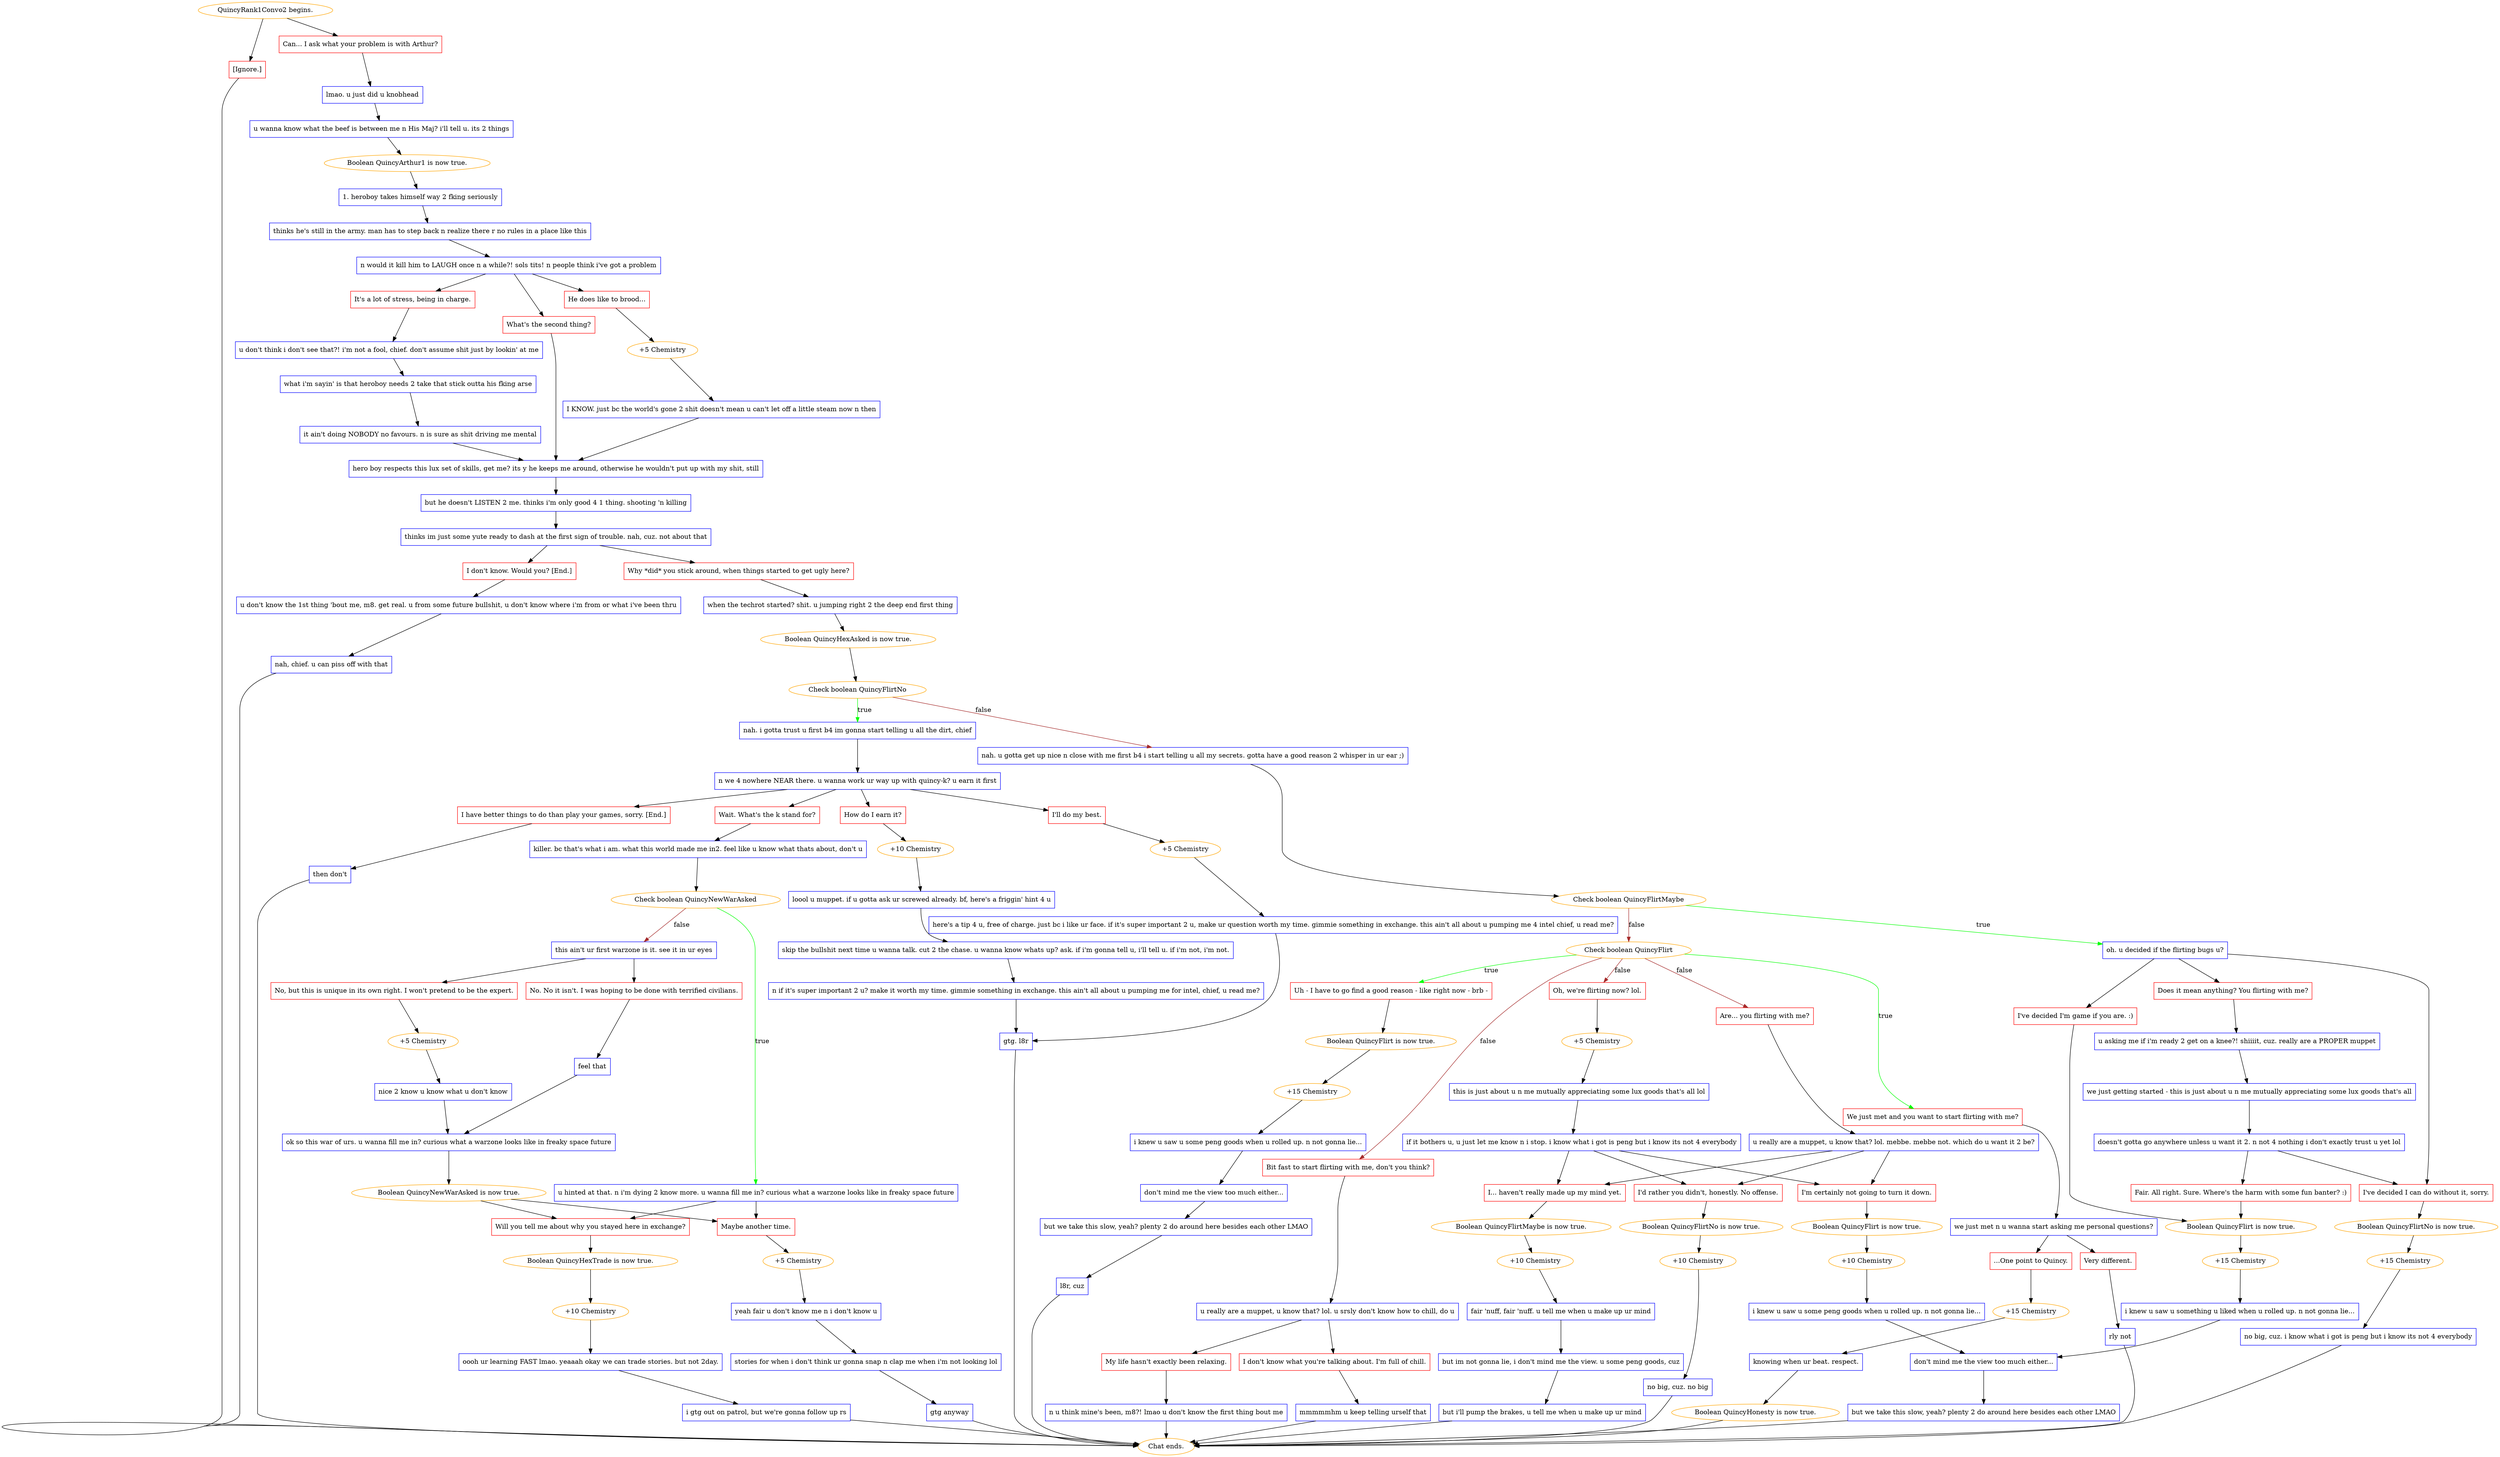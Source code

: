 digraph {
	"QuincyRank1Convo2 begins." [color=orange];
		"QuincyRank1Convo2 begins." -> j2137630982;
		"QuincyRank1Convo2 begins." -> j3426972941;
	j2137630982 [label="Can... I ask what your problem is with Arthur?",shape=box,color=red];
		j2137630982 -> j849108206;
	j3426972941 [label="[Ignore.]",shape=box,color=red];
		j3426972941 -> "Chat ends.";
	j849108206 [label="lmao. u just did u knobhead",shape=box,color=blue];
		j849108206 -> j3597492985;
	"Chat ends." [color=orange];
	j3597492985 [label="u wanna know what the beef is between me n His Maj? i'll tell u. its 2 things",shape=box,color=blue];
		j3597492985 -> j1578777237;
	j1578777237 [label="Boolean QuincyArthur1 is now true.",color=orange];
		j1578777237 -> j983811462;
	j983811462 [label="1. heroboy takes himself way 2 fking seriously",shape=box,color=blue];
		j983811462 -> j131830235;
	j131830235 [label="thinks he's still in the army. man has to step back n realize there r no rules in a place like this",shape=box,color=blue];
		j131830235 -> j2189870332;
	j2189870332 [label="n would it kill him to LAUGH once n a while?! sols tits! n people think i've got a problem",shape=box,color=blue];
		j2189870332 -> j1456938396;
		j2189870332 -> j3678294470;
		j2189870332 -> j2977860281;
	j1456938396 [label="It's a lot of stress, being in charge.",shape=box,color=red];
		j1456938396 -> j2849395026;
	j3678294470 [label="He does like to brood...",shape=box,color=red];
		j3678294470 -> j105336439;
	j2977860281 [label="What's the second thing?",shape=box,color=red];
		j2977860281 -> j1045872499;
	j2849395026 [label="u don't think i don't see that?! i'm not a fool, chief. don't assume shit just by lookin' at me",shape=box,color=blue];
		j2849395026 -> j2575477983;
	j105336439 [label="+5 Chemistry",color=orange];
		j105336439 -> j221622039;
	j1045872499 [label="hero boy respects this lux set of skills, get me? its y he keeps me around, otherwise he wouldn't put up with my shit, still",shape=box,color=blue];
		j1045872499 -> j731723758;
	j2575477983 [label="what i'm sayin' is that heroboy needs 2 take that stick outta his fking arse",shape=box,color=blue];
		j2575477983 -> j4227107629;
	j221622039 [label="I KNOW. just bc the world's gone 2 shit doesn't mean u can't let off a little steam now n then",shape=box,color=blue];
		j221622039 -> j1045872499;
	j731723758 [label="but he doesn't LISTEN 2 me. thinks i'm only good 4 1 thing. shooting 'n killing",shape=box,color=blue];
		j731723758 -> j2403048657;
	j4227107629 [label="it ain't doing NOBODY no favours. n is sure as shit driving me mental",shape=box,color=blue];
		j4227107629 -> j1045872499;
	j2403048657 [label="thinks im just some yute ready to dash at the first sign of trouble. nah, cuz. not about that",shape=box,color=blue];
		j2403048657 -> j570658640;
		j2403048657 -> j3115467078;
	j570658640 [label="Why *did* you stick around, when things started to get ugly here?",shape=box,color=red];
		j570658640 -> j244343922;
	j3115467078 [label="I don't know. Would you? [End.]",shape=box,color=red];
		j3115467078 -> j655036670;
	j244343922 [label="when the techrot started? shit. u jumping right 2 the deep end first thing",shape=box,color=blue];
		j244343922 -> j1401596010;
	j655036670 [label="u don't know the 1st thing 'bout me, m8. get real. u from some future bullshit, u don't know where i'm from or what i've been thru",shape=box,color=blue];
		j655036670 -> j144301492;
	j1401596010 [label="Boolean QuincyHexAsked is now true.",color=orange];
		j1401596010 -> j2047830210;
	j144301492 [label="nah, chief. u can piss off with that",shape=box,color=blue];
		j144301492 -> "Chat ends.";
	j2047830210 [label="Check boolean QuincyFlirtNo",color=orange];
		j2047830210 -> j2742278805 [label=true,color=green];
		j2047830210 -> j1043583249 [label=false,color=brown];
	j2742278805 [label="nah. i gotta trust u first b4 im gonna start telling u all the dirt, chief",shape=box,color=blue];
		j2742278805 -> j2440079998;
	j1043583249 [label="nah. u gotta get up nice n close with me first b4 i start telling u all my secrets. gotta have a good reason 2 whisper in ur ear ;)",shape=box,color=blue];
		j1043583249 -> j312864714;
	j2440079998 [label="n we 4 nowhere NEAR there. u wanna work ur way up with quincy-k? u earn it first",shape=box,color=blue];
		j2440079998 -> j3123529914;
		j2440079998 -> j1136342204;
		j2440079998 -> j2712724081;
		j2440079998 -> j54402653;
	j312864714 [label="Check boolean QuincyFlirtMaybe",color=orange];
		j312864714 -> j2121426663 [label=true,color=green];
		j312864714 -> j1749849566 [label=false,color=brown];
	j3123529914 [label="I'll do my best.",shape=box,color=red];
		j3123529914 -> j2842301578;
	j1136342204 [label="How do I earn it?",shape=box,color=red];
		j1136342204 -> j4233407011;
	j2712724081 [label="Wait. What's the k stand for?",shape=box,color=red];
		j2712724081 -> j3840458664;
	j54402653 [label="I have better things to do than play your games, sorry. [End.]",shape=box,color=red];
		j54402653 -> j1133659937;
	j2121426663 [label="oh. u decided if the flirting bugs u?",shape=box,color=blue];
		j2121426663 -> j1802850969;
		j2121426663 -> j1218061095;
		j2121426663 -> j3659809790;
	j1749849566 [label="Check boolean QuincyFlirt",color=orange];
		j1749849566 -> j3880059695 [label=true,color=green];
		j1749849566 -> j440477254 [label=true,color=green];
		j1749849566 -> j600232768 [label=false,color=brown];
		j1749849566 -> j1628962134 [label=false,color=brown];
		j1749849566 -> j981817816 [label=false,color=brown];
	j2842301578 [label="+5 Chemistry",color=orange];
		j2842301578 -> j1062245170;
	j4233407011 [label="+10 Chemistry",color=orange];
		j4233407011 -> j3944472727;
	j3840458664 [label="killer. bc that's what i am. what this world made me in2. feel like u know what thats about, don't u",shape=box,color=blue];
		j3840458664 -> j1301339131;
	j1133659937 [label="then don't",shape=box,color=blue];
		j1133659937 -> "Chat ends.";
	j1802850969 [label="Does it mean anything? You flirting with me?",shape=box,color=red];
		j1802850969 -> j3768084319;
	j1218061095 [label="I've decided I'm game if you are. :)",shape=box,color=red];
		j1218061095 -> j2108210911;
	j3659809790 [label="I've decided I can do without it, sorry.",shape=box,color=red];
		j3659809790 -> j2786932724;
	j3880059695 [label="Uh - I have to go find a good reason - like right now - brb -",shape=box,color=red];
		j3880059695 -> j1489862582;
	j440477254 [label="We just met and you want to start flirting with me?",shape=box,color=red];
		j440477254 -> j3377560352;
	j600232768 [label="Bit fast to start flirting with me, don't you think?",shape=box,color=red];
		j600232768 -> j3335733804;
	j1628962134 [label="Are... you flirting with me?",shape=box,color=red];
		j1628962134 -> j3125950808;
	j981817816 [label="Oh, we're flirting now? lol.",shape=box,color=red];
		j981817816 -> j3325010400;
	j1062245170 [label="here's a tip 4 u, free of charge. just bc i like ur face. if it's super important 2 u, make ur question worth my time. gimmie something in exchange. this ain't all about u pumping me 4 intel chief, u read me?",shape=box,color=blue];
		j1062245170 -> j3216119432;
	j3944472727 [label="loool u muppet. if u gotta ask ur screwed already. bf, here's a friggin' hint 4 u",shape=box,color=blue];
		j3944472727 -> j3349474193;
	j1301339131 [label="Check boolean QuincyNewWarAsked",color=orange];
		j1301339131 -> j3554663732 [label=true,color=green];
		j1301339131 -> j2714131290 [label=false,color=brown];
	j3768084319 [label="u asking me if i'm ready 2 get on a knee?! shiiiit, cuz. really are a PROPER muppet",shape=box,color=blue];
		j3768084319 -> j3106175090;
	j2108210911 [label="Boolean QuincyFlirt is now true.",color=orange];
		j2108210911 -> j1802499653;
	j2786932724 [label="Boolean QuincyFlirtNo is now true.",color=orange];
		j2786932724 -> j2183113316;
	j1489862582 [label="Boolean QuincyFlirt is now true.",color=orange];
		j1489862582 -> j3255634647;
	j3377560352 [label="we just met n u wanna start asking me personal questions?",shape=box,color=blue];
		j3377560352 -> j1301992880;
		j3377560352 -> j3553266648;
	j3335733804 [label="u really are a muppet, u know that? lol. u srsly don't know how to chill, do u",shape=box,color=blue];
		j3335733804 -> j2763254100;
		j3335733804 -> j3192580580;
	j3125950808 [label="u really are a muppet, u know that? lol. mebbe. mebbe not. which do u want it 2 be?",shape=box,color=blue];
		j3125950808 -> j1682231674;
		j3125950808 -> j2576358020;
		j3125950808 -> j1788174492;
	j3325010400 [label="+5 Chemistry",color=orange];
		j3325010400 -> j299593189;
	j3216119432 [label="gtg. l8r",shape=box,color=blue];
		j3216119432 -> "Chat ends.";
	j3349474193 [label="skip the bullshit next time u wanna talk. cut 2 the chase. u wanna know whats up? ask. if i'm gonna tell u, i'll tell u. if i'm not, i'm not.",shape=box,color=blue];
		j3349474193 -> j3886828743;
	j3554663732 [label="u hinted at that. n i'm dying 2 know more. u wanna fill me in? curious what a warzone looks like in freaky space future",shape=box,color=blue];
		j3554663732 -> j725699231;
		j3554663732 -> j257986073;
	j2714131290 [label="this ain't ur first warzone is it. see it in ur eyes",shape=box,color=blue];
		j2714131290 -> j1290025191;
		j2714131290 -> j2541230913;
	j3106175090 [label="we just getting started - this is just about u n me mutually appreciating some lux goods that's all",shape=box,color=blue];
		j3106175090 -> j3414423650;
	j1802499653 [label="+15 Chemistry",color=orange];
		j1802499653 -> j1471875181;
	j2183113316 [label="+15 Chemistry",color=orange];
		j2183113316 -> j3107462702;
	j3255634647 [label="+15 Chemistry",color=orange];
		j3255634647 -> j3080749653;
	j1301992880 [label="...One point to Quincy.",shape=box,color=red];
		j1301992880 -> j2726427717;
	j3553266648 [label="Very different.",shape=box,color=red];
		j3553266648 -> j4168659321;
	j2763254100 [label="My life hasn't exactly been relaxing.",shape=box,color=red];
		j2763254100 -> j585017958;
	j3192580580 [label="I don't know what you're talking about. I'm full of chill.",shape=box,color=red];
		j3192580580 -> j3319236600;
	j1682231674 [label="I'm certainly not going to turn it down.",shape=box,color=red];
		j1682231674 -> j1436201724;
	j2576358020 [label="I... haven't really made up my mind yet.",shape=box,color=red];
		j2576358020 -> j1388683910;
	j1788174492 [label="I'd rather you didn't, honestly. No offense.",shape=box,color=red];
		j1788174492 -> j2468346845;
	j299593189 [label="this is just about u n me mutually appreciating some lux goods that's all lol",shape=box,color=blue];
		j299593189 -> j3987866174;
	j3886828743 [label="n if it's super important 2 u? make it worth my time. gimmie something in exchange. this ain't all about u pumping me for intel, chief, u read me?",shape=box,color=blue];
		j3886828743 -> j3216119432;
	j725699231 [label="Will you tell me about why you stayed here in exchange?",shape=box,color=red];
		j725699231 -> j836439888;
	j257986073 [label="Maybe another time.",shape=box,color=red];
		j257986073 -> j792387771;
	j1290025191 [label="No. No it isn't. I was hoping to be done with terrified civilians.",shape=box,color=red];
		j1290025191 -> j3832462539;
	j2541230913 [label="No, but this is unique in its own right. I won't pretend to be the expert.",shape=box,color=red];
		j2541230913 -> j9374013;
	j3414423650 [label="doesn't gotta go anywhere unless u want it 2. n not 4 nothing i don't exactly trust u yet lol",shape=box,color=blue];
		j3414423650 -> j2539321546;
		j3414423650 -> j3659809790;
	j1471875181 [label="i knew u saw u something u liked when u rolled up. n not gonna lie...",shape=box,color=blue];
		j1471875181 -> j2508779674;
	j3107462702 [label="no big, cuz. i know what i got is peng but i know its not 4 everybody",shape=box,color=blue];
		j3107462702 -> "Chat ends.";
	j3080749653 [label="i knew u saw u some peng goods when u rolled up. n not gonna lie...",shape=box,color=blue];
		j3080749653 -> j2247199448;
	j2726427717 [label="+15 Chemistry",color=orange];
		j2726427717 -> j1724775529;
	j4168659321 [label="rly not",shape=box,color=blue];
		j4168659321 -> "Chat ends.";
	j585017958 [label="n u think mine's been, m8?! lmao u don't know the first thing bout me",shape=box,color=blue];
		j585017958 -> "Chat ends.";
	j3319236600 [label="mmmmmhm u keep telling urself that",shape=box,color=blue];
		j3319236600 -> "Chat ends.";
	j1436201724 [label="Boolean QuincyFlirt is now true.",color=orange];
		j1436201724 -> j1456611998;
	j1388683910 [label="Boolean QuincyFlirtMaybe is now true.",color=orange];
		j1388683910 -> j1919828858;
	j2468346845 [label="Boolean QuincyFlirtNo is now true.",color=orange];
		j2468346845 -> j3287102412;
	j3987866174 [label="if it bothers u, u just let me know n i stop. i know what i got is peng but i know its not 4 everybody",shape=box,color=blue];
		j3987866174 -> j1682231674;
		j3987866174 -> j2576358020;
		j3987866174 -> j1788174492;
	j836439888 [label="Boolean QuincyHexTrade is now true.",color=orange];
		j836439888 -> j2254775257;
	j792387771 [label="+5 Chemistry",color=orange];
		j792387771 -> j3600522718;
	j3832462539 [label="feel that",shape=box,color=blue];
		j3832462539 -> j1251422084;
	j9374013 [label="+5 Chemistry",color=orange];
		j9374013 -> j2502517958;
	j2539321546 [label="Fair. All right. Sure. Where's the harm with some fun banter? :)",shape=box,color=red];
		j2539321546 -> j2108210911;
	j2508779674 [label="don't mind me the view too much either...",shape=box,color=blue];
		j2508779674 -> j2475365240;
	j2247199448 [label="don't mind me the view too much either...",shape=box,color=blue];
		j2247199448 -> j1379145707;
	j1724775529 [label="knowing when ur beat. respect.",shape=box,color=blue];
		j1724775529 -> j4153838995;
	j1456611998 [label="+10 Chemistry",color=orange];
		j1456611998 -> j1229128523;
	j1919828858 [label="+10 Chemistry",color=orange];
		j1919828858 -> j3352265026;
	j3287102412 [label="+10 Chemistry",color=orange];
		j3287102412 -> j1421447595;
	j2254775257 [label="+10 Chemistry",color=orange];
		j2254775257 -> j961642027;
	j3600522718 [label="yeah fair u don't know me n i don't know u",shape=box,color=blue];
		j3600522718 -> j258050766;
	j1251422084 [label="ok so this war of urs. u wanna fill me in? curious what a warzone looks like in freaky space future",shape=box,color=blue];
		j1251422084 -> j661393063;
	j2502517958 [label="nice 2 know u know what u don't know",shape=box,color=blue];
		j2502517958 -> j1251422084;
	j2475365240 [label="but we take this slow, yeah? plenty 2 do around here besides each other LMAO",shape=box,color=blue];
		j2475365240 -> "Chat ends.";
	j1379145707 [label="but we take this slow, yeah? plenty 2 do around here besides each other LMAO",shape=box,color=blue];
		j1379145707 -> j797701036;
	j4153838995 [label="Boolean QuincyHonesty is now true.",color=orange];
		j4153838995 -> "Chat ends.";
	j1229128523 [label="i knew u saw u some peng goods when u rolled up. n not gonna lie...",shape=box,color=blue];
		j1229128523 -> j2508779674;
	j3352265026 [label="fair 'nuff, fair 'nuff. u tell me when u make up ur mind",shape=box,color=blue];
		j3352265026 -> j1406877296;
	j1421447595 [label="no big, cuz. no big",shape=box,color=blue];
		j1421447595 -> "Chat ends.";
	j961642027 [label="oooh ur learning FAST lmao. yeaaah okay we can trade stories. but not 2day.",shape=box,color=blue];
		j961642027 -> j4242155717;
	j258050766 [label="stories for when i don't think ur gonna snap n clap me when i'm not looking lol",shape=box,color=blue];
		j258050766 -> j4223393874;
	j661393063 [label="Boolean QuincyNewWarAsked is now true.",color=orange];
		j661393063 -> j725699231;
		j661393063 -> j257986073;
	j797701036 [label="l8r, cuz",shape=box,color=blue];
		j797701036 -> "Chat ends.";
	j1406877296 [label="but im not gonna lie, i don't mind me the view. u some peng goods, cuz",shape=box,color=blue];
		j1406877296 -> j2356837596;
	j4242155717 [label="i gtg out on patrol, but we're gonna follow up rs",shape=box,color=blue];
		j4242155717 -> "Chat ends.";
	j4223393874 [label="gtg anyway",shape=box,color=blue];
		j4223393874 -> "Chat ends.";
	j2356837596 [label="but i'll pump the brakes, u tell me when u make up ur mind",shape=box,color=blue];
		j2356837596 -> "Chat ends.";
}